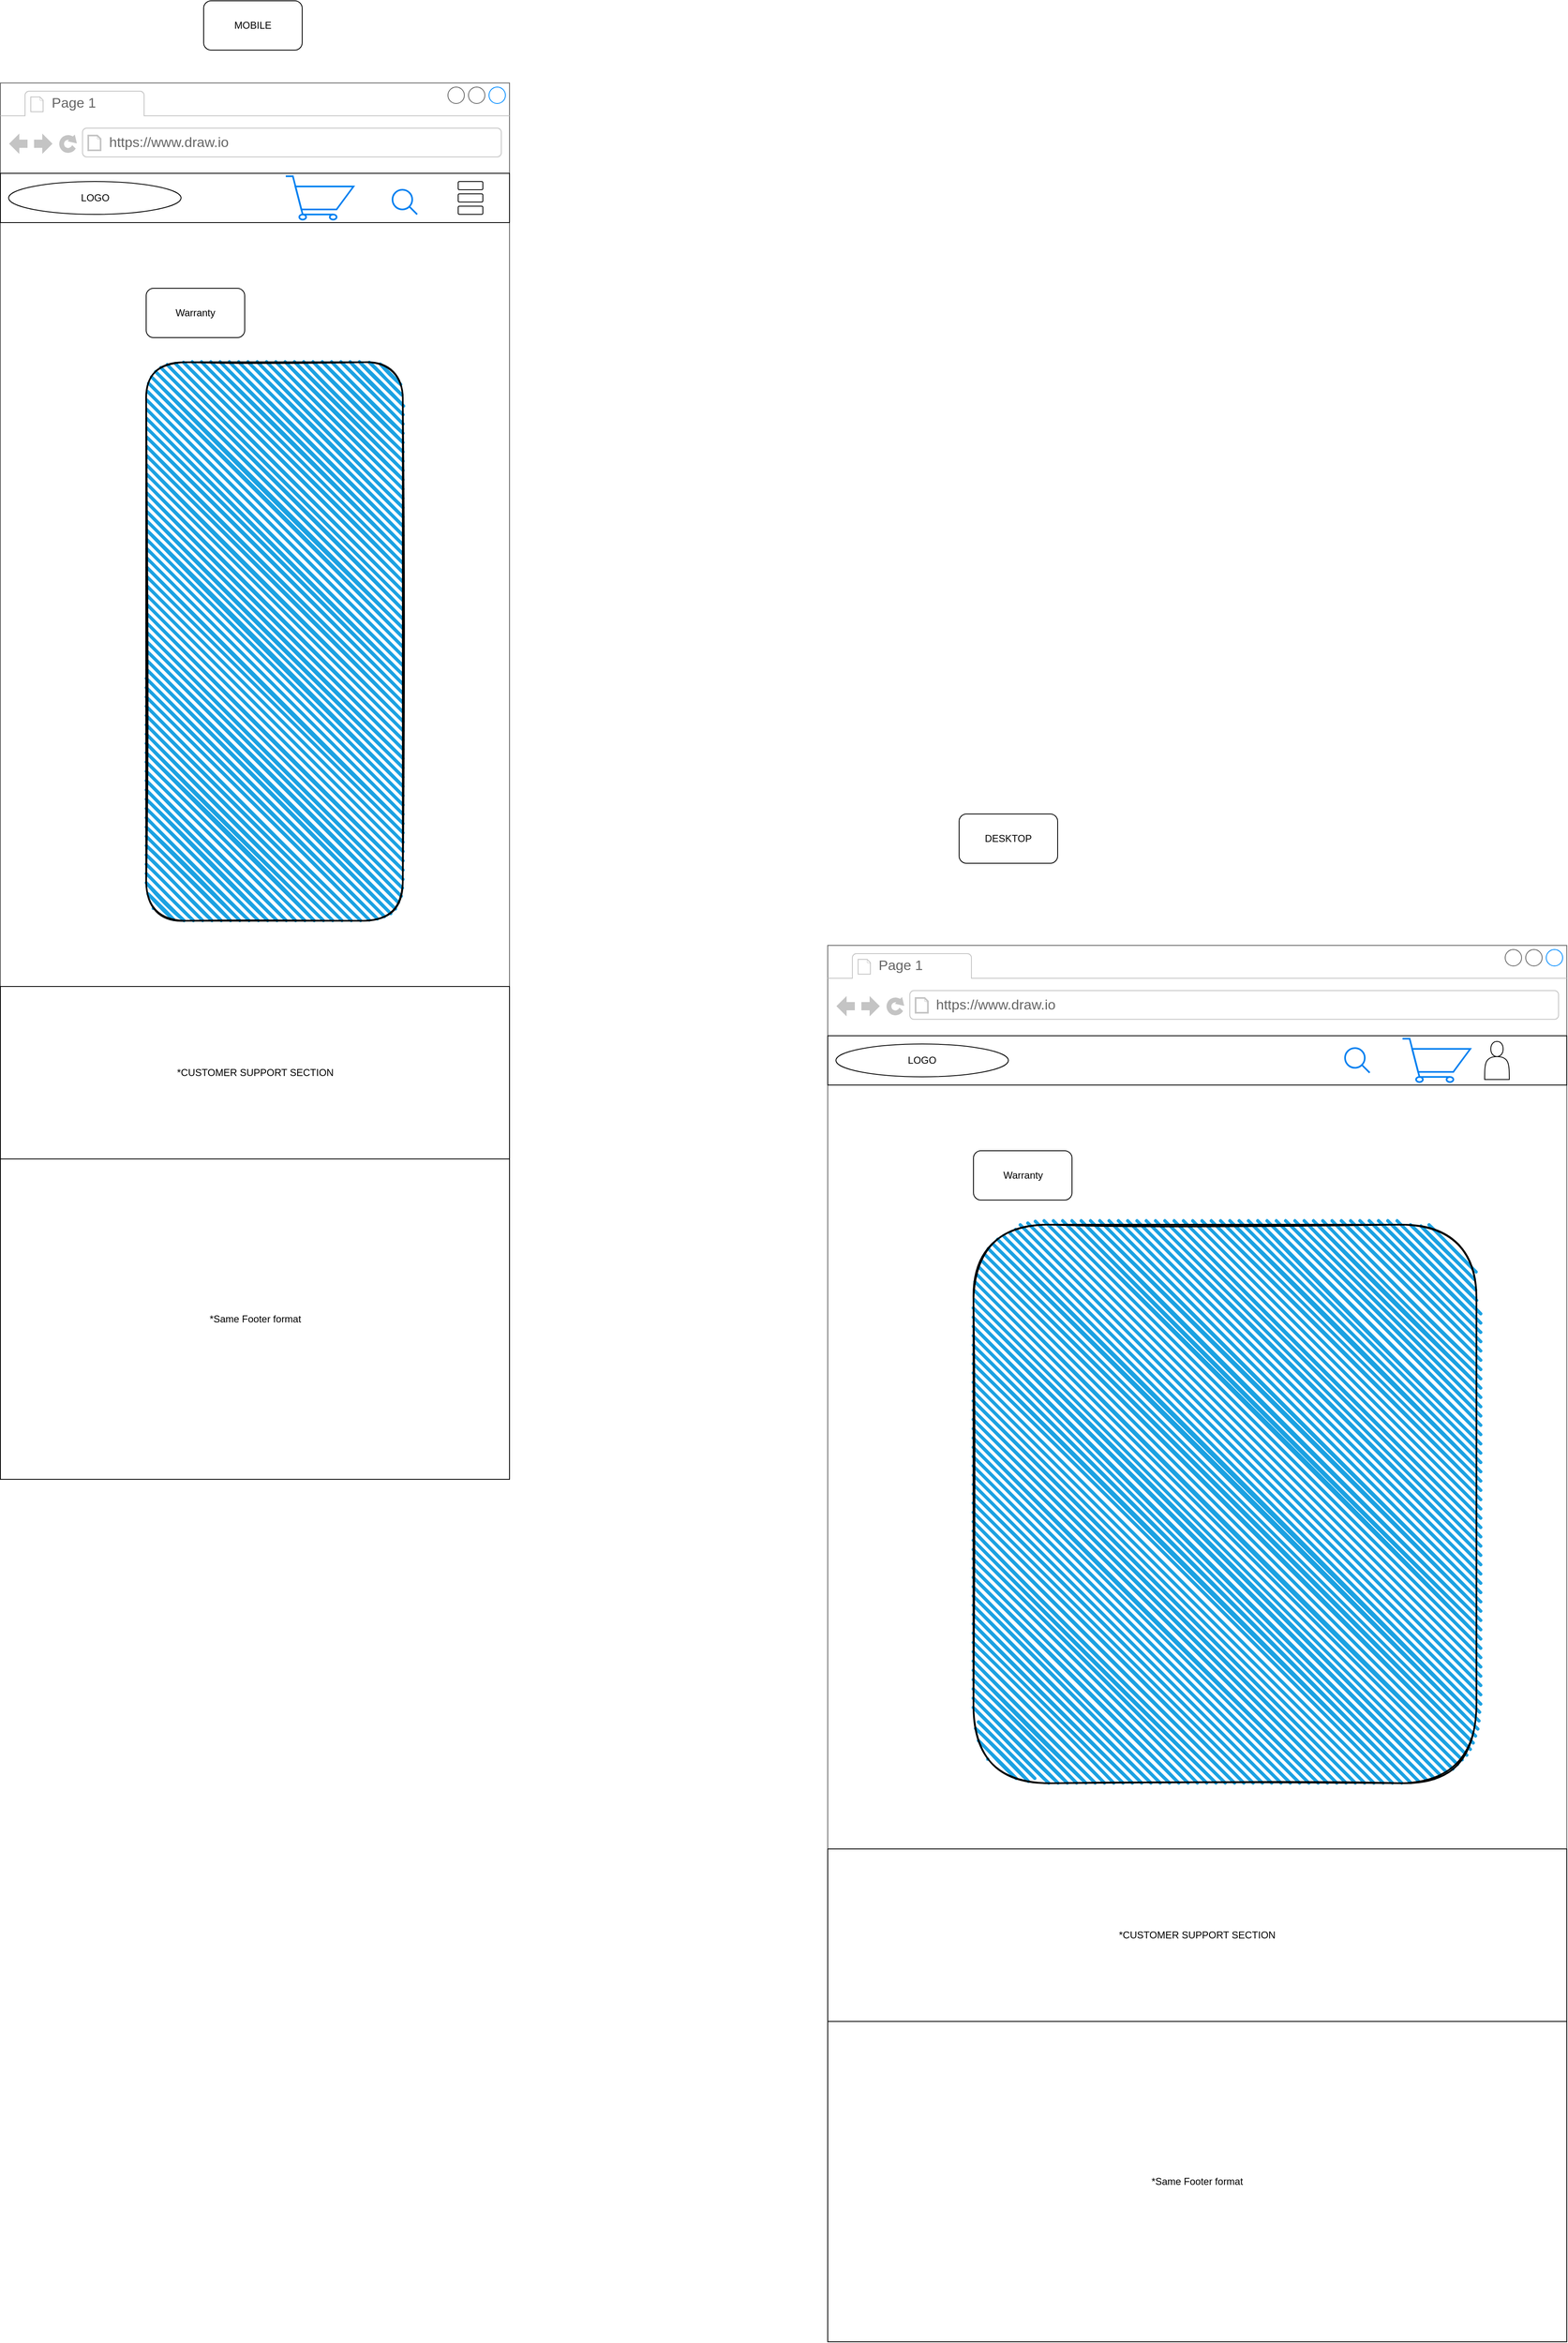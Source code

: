 <mxfile>
    <diagram id="9Af1ADSgS3zKXge7MiFx" name="Page-1">
        <mxGraphModel dx="1516" dy="779" grid="1" gridSize="10" guides="1" tooltips="1" connect="1" arrows="1" fold="1" page="1" pageScale="1" pageWidth="850" pageHeight="1100" math="0" shadow="0">
            <root>
                <mxCell id="0"/>
                <mxCell id="1" parent="0"/>
                <mxCell id="2" value="MOBILE" style="rounded=1;whiteSpace=wrap;html=1;" vertex="1" parent="1">
                    <mxGeometry x="230" y="90" width="120" height="60" as="geometry"/>
                </mxCell>
                <mxCell id="3" value="" style="strokeWidth=1;shadow=0;dashed=0;align=center;html=1;shape=mxgraph.mockup.containers.browserWindow;rSize=0;strokeColor=#666666;strokeColor2=#008cff;strokeColor3=#c4c4c4;mainText=,;recursiveResize=0;" vertex="1" parent="1">
                    <mxGeometry x="-17.5" y="190" width="620" height="1700" as="geometry"/>
                </mxCell>
                <mxCell id="4" value="Page 1" style="strokeWidth=1;shadow=0;dashed=0;align=center;html=1;shape=mxgraph.mockup.containers.anchor;fontSize=17;fontColor=#666666;align=left;" vertex="1" parent="3">
                    <mxGeometry x="60" y="12" width="110" height="26" as="geometry"/>
                </mxCell>
                <mxCell id="5" value="https://www.draw.io" style="strokeWidth=1;shadow=0;dashed=0;align=center;html=1;shape=mxgraph.mockup.containers.anchor;rSize=0;fontSize=17;fontColor=#666666;align=left;" vertex="1" parent="3">
                    <mxGeometry x="130" y="60" width="250" height="26" as="geometry"/>
                </mxCell>
                <mxCell id="7" value="" style="rounded=0;whiteSpace=wrap;html=1;" vertex="1" parent="3">
                    <mxGeometry y="110" width="620" height="60" as="geometry"/>
                </mxCell>
                <mxCell id="8" value="LOGO" style="ellipse;whiteSpace=wrap;html=1;" vertex="1" parent="3">
                    <mxGeometry x="10" y="120" width="210" height="40" as="geometry"/>
                </mxCell>
                <mxCell id="10" value="" style="html=1;verticalLabelPosition=bottom;align=center;labelBackgroundColor=#ffffff;verticalAlign=top;strokeWidth=2;strokeColor=#0080F0;shadow=0;dashed=0;shape=mxgraph.ios7.icons.shopping_cart;" vertex="1" parent="3">
                    <mxGeometry x="347.5" y="113.63" width="82.5" height="52.75" as="geometry"/>
                </mxCell>
                <mxCell id="11" value="" style="rounded=1;whiteSpace=wrap;html=1;" vertex="1" parent="3">
                    <mxGeometry x="557.5" y="120" width="30" height="10" as="geometry"/>
                </mxCell>
                <mxCell id="12" value="" style="rounded=1;whiteSpace=wrap;html=1;" vertex="1" parent="3">
                    <mxGeometry x="557.5" y="135" width="30" height="10" as="geometry"/>
                </mxCell>
                <mxCell id="13" value="" style="rounded=1;whiteSpace=wrap;html=1;" vertex="1" parent="3">
                    <mxGeometry x="557.5" y="150" width="30" height="10" as="geometry"/>
                </mxCell>
                <mxCell id="14" value="" style="html=1;verticalLabelPosition=bottom;align=center;labelBackgroundColor=#ffffff;verticalAlign=top;strokeWidth=2;strokeColor=#0080F0;shadow=0;dashed=0;shape=mxgraph.ios7.icons.looking_glass;" vertex="1" parent="3">
                    <mxGeometry x="477.5" y="130" width="30" height="30" as="geometry"/>
                </mxCell>
                <mxCell id="15" value="Warranty" style="rounded=1;whiteSpace=wrap;html=1;" vertex="1" parent="3">
                    <mxGeometry x="177.5" y="250" width="120" height="60" as="geometry"/>
                </mxCell>
                <mxCell id="16" value="" style="rounded=1;whiteSpace=wrap;html=1;strokeWidth=2;fillWeight=4;hachureGap=8;hachureAngle=45;fillColor=#1ba1e2;sketch=1;" vertex="1" parent="3">
                    <mxGeometry x="177.5" y="340" width="312.5" height="680" as="geometry"/>
                </mxCell>
                <mxCell id="17" value="*CUSTOMER SUPPORT SECTION" style="rounded=0;whiteSpace=wrap;html=1;" vertex="1" parent="3">
                    <mxGeometry y="1100" width="620" height="210" as="geometry"/>
                </mxCell>
                <mxCell id="18" value="*Same Footer format" style="rounded=0;whiteSpace=wrap;html=1;" vertex="1" parent="3">
                    <mxGeometry y="1310" width="620" height="390" as="geometry"/>
                </mxCell>
                <mxCell id="19" value="DESKTOP" style="rounded=1;whiteSpace=wrap;html=1;" vertex="1" parent="1">
                    <mxGeometry x="1150" y="1080" width="120" height="60" as="geometry"/>
                </mxCell>
                <mxCell id="20" value="" style="strokeWidth=1;shadow=0;dashed=0;align=center;html=1;shape=mxgraph.mockup.containers.browserWindow;rSize=0;strokeColor=#666666;strokeColor2=#008cff;strokeColor3=#c4c4c4;mainText=,;recursiveResize=0;" vertex="1" parent="1">
                    <mxGeometry x="990" y="1240" width="900" height="1700" as="geometry"/>
                </mxCell>
                <mxCell id="21" value="Page 1" style="strokeWidth=1;shadow=0;dashed=0;align=center;html=1;shape=mxgraph.mockup.containers.anchor;fontSize=17;fontColor=#666666;align=left;" vertex="1" parent="20">
                    <mxGeometry x="60" y="12" width="110" height="26" as="geometry"/>
                </mxCell>
                <mxCell id="22" value="https://www.draw.io" style="strokeWidth=1;shadow=0;dashed=0;align=center;html=1;shape=mxgraph.mockup.containers.anchor;rSize=0;fontSize=17;fontColor=#666666;align=left;" vertex="1" parent="20">
                    <mxGeometry x="130" y="60" width="250" height="26" as="geometry"/>
                </mxCell>
                <mxCell id="23" value="" style="rounded=0;whiteSpace=wrap;html=1;" vertex="1" parent="20">
                    <mxGeometry y="110" width="900" height="60" as="geometry"/>
                </mxCell>
                <mxCell id="24" value="LOGO" style="ellipse;whiteSpace=wrap;html=1;" vertex="1" parent="20">
                    <mxGeometry x="10" y="120" width="210" height="40" as="geometry"/>
                </mxCell>
                <mxCell id="25" value="" style="html=1;verticalLabelPosition=bottom;align=center;labelBackgroundColor=#ffffff;verticalAlign=top;strokeWidth=2;strokeColor=#0080F0;shadow=0;dashed=0;shape=mxgraph.ios7.icons.shopping_cart;" vertex="1" parent="20">
                    <mxGeometry x="700" y="113.63" width="82.5" height="52.75" as="geometry"/>
                </mxCell>
                <mxCell id="29" value="" style="html=1;verticalLabelPosition=bottom;align=center;labelBackgroundColor=#ffffff;verticalAlign=top;strokeWidth=2;strokeColor=#0080F0;shadow=0;dashed=0;shape=mxgraph.ios7.icons.looking_glass;" vertex="1" parent="20">
                    <mxGeometry x="630" y="125" width="30" height="30" as="geometry"/>
                </mxCell>
                <mxCell id="30" value="Warranty" style="rounded=1;whiteSpace=wrap;html=1;" vertex="1" parent="20">
                    <mxGeometry x="177.5" y="250" width="120" height="60" as="geometry"/>
                </mxCell>
                <mxCell id="31" value="" style="rounded=1;whiteSpace=wrap;html=1;strokeWidth=2;fillWeight=4;hachureGap=8;hachureAngle=45;fillColor=#1ba1e2;sketch=1;" vertex="1" parent="20">
                    <mxGeometry x="177.5" y="340" width="612.5" height="680" as="geometry"/>
                </mxCell>
                <mxCell id="32" value="*CUSTOMER SUPPORT SECTION" style="rounded=0;whiteSpace=wrap;html=1;" vertex="1" parent="20">
                    <mxGeometry y="1100" width="900" height="210" as="geometry"/>
                </mxCell>
                <mxCell id="33" value="*Same Footer format" style="rounded=0;whiteSpace=wrap;html=1;" vertex="1" parent="20">
                    <mxGeometry y="1310" width="900" height="390" as="geometry"/>
                </mxCell>
                <mxCell id="34" value="" style="shape=actor;whiteSpace=wrap;html=1;" vertex="1" parent="20">
                    <mxGeometry x="800" y="116.82" width="30" height="46.38" as="geometry"/>
                </mxCell>
            </root>
        </mxGraphModel>
    </diagram>
</mxfile>